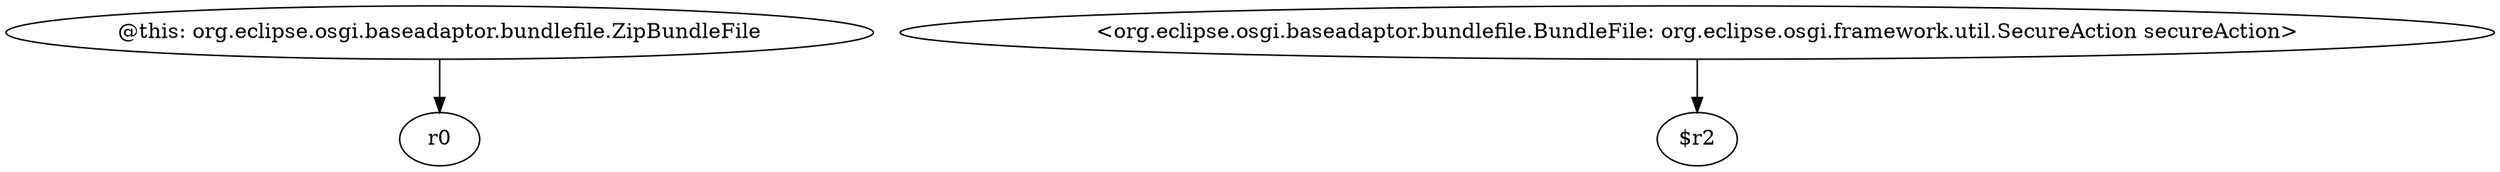 digraph g {
0[label="@this: org.eclipse.osgi.baseadaptor.bundlefile.ZipBundleFile"]
1[label="r0"]
0->1[label=""]
2[label="<org.eclipse.osgi.baseadaptor.bundlefile.BundleFile: org.eclipse.osgi.framework.util.SecureAction secureAction>"]
3[label="$r2"]
2->3[label=""]
}